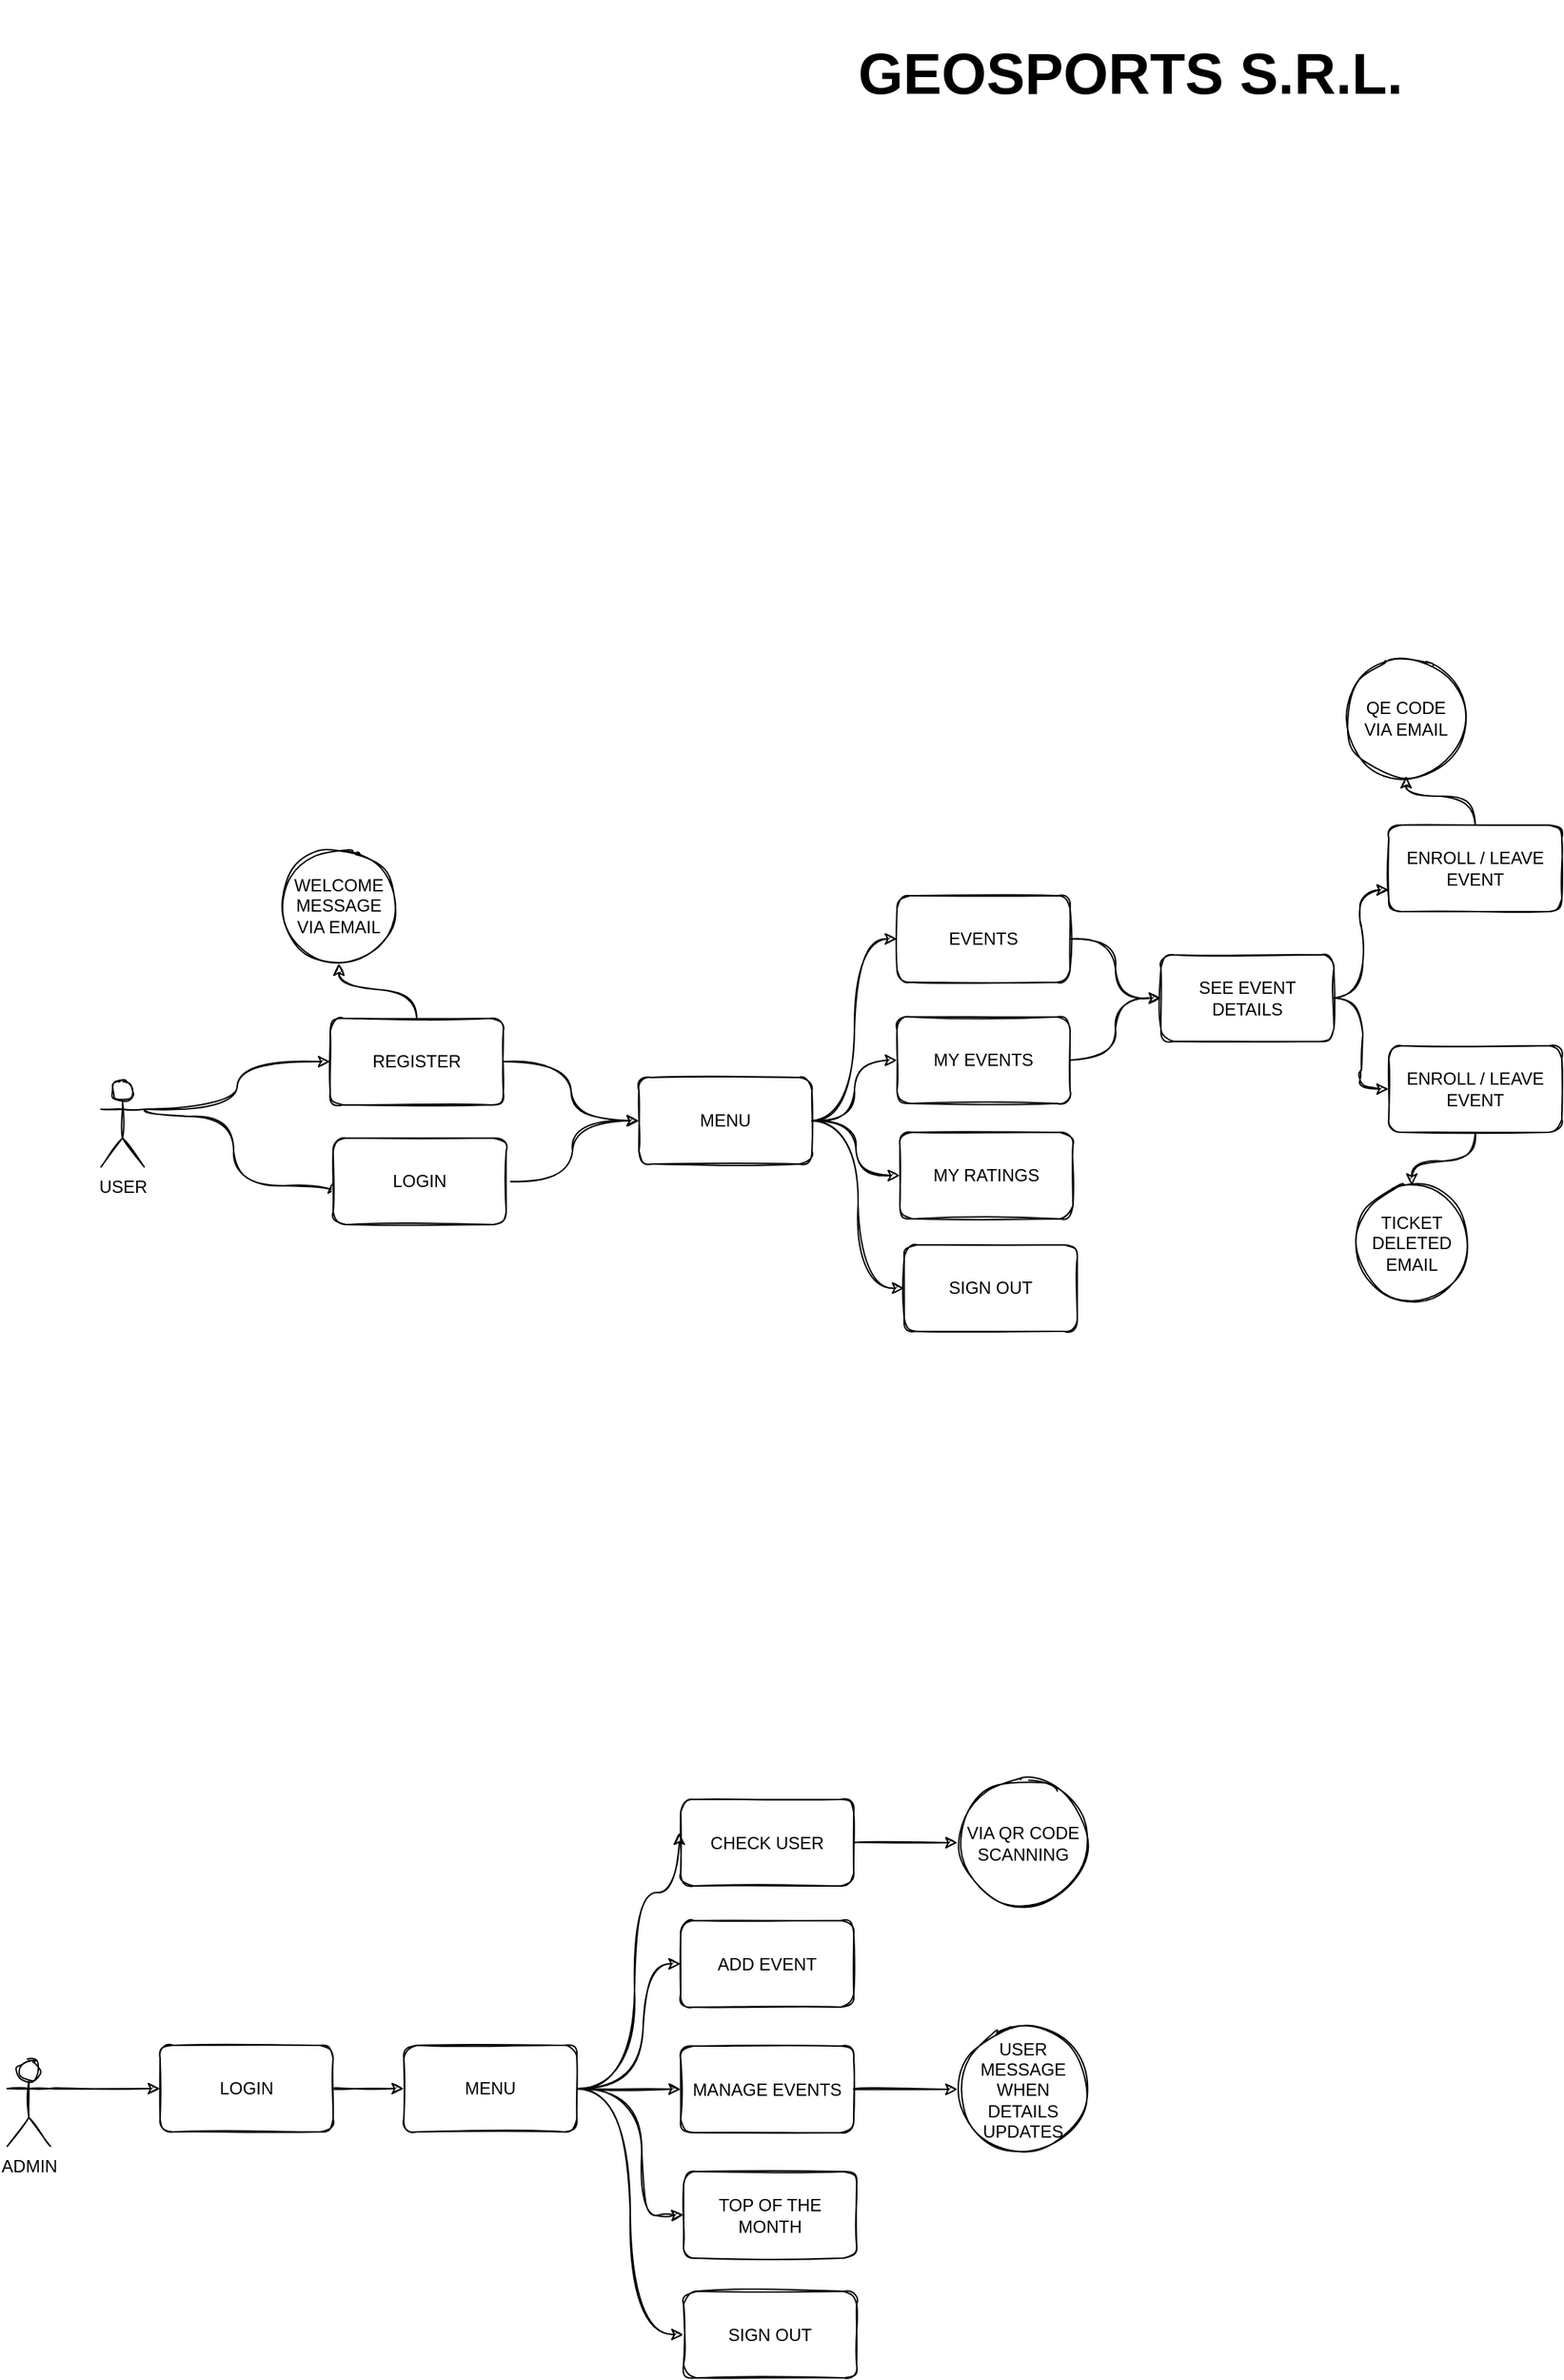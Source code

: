 <mxfile version="18.1.3" type="device"><diagram id="VU3AlSUJJOnAMAtMM2fT" name="Page-1"><mxGraphModel dx="1641" dy="1347" grid="0" gridSize="29" guides="1" tooltips="1" connect="1" arrows="1" fold="1" page="0" pageScale="1" pageWidth="850" pageHeight="1100" math="0" shadow="0"><root><mxCell id="0"/><mxCell id="1" parent="0"/><mxCell id="59QvP1uvpDmldnTHYQwH-15" style="edgeStyle=orthogonalEdgeStyle;orthogonalLoop=1;jettySize=auto;html=1;exitX=1;exitY=0.5;exitDx=0;exitDy=0;entryX=0;entryY=0.5;entryDx=0;entryDy=0;fontSize=13;curved=1;sketch=1;" parent="1" source="59QvP1uvpDmldnTHYQwH-2" target="59QvP1uvpDmldnTHYQwH-14" edge="1"><mxGeometry relative="1" as="geometry"/></mxCell><mxCell id="HDRgqJoIDJQYMZm_mFgl-2" style="edgeStyle=orthogonalEdgeStyle;orthogonalLoop=1;jettySize=auto;html=1;exitX=0.5;exitY=0;exitDx=0;exitDy=0;curved=1;sketch=1;" parent="1" source="59QvP1uvpDmldnTHYQwH-2" target="HDRgqJoIDJQYMZm_mFgl-1" edge="1"><mxGeometry relative="1" as="geometry"/></mxCell><mxCell id="59QvP1uvpDmldnTHYQwH-2" value="REGISTER" style="whiteSpace=wrap;html=1;sketch=1;rounded=1;" parent="1" vertex="1"><mxGeometry x="15" y="33" width="120" height="60" as="geometry"/></mxCell><mxCell id="IykTQJylVlhp2z3ZIiHw-8" style="edgeStyle=orthogonalEdgeStyle;orthogonalLoop=1;jettySize=auto;html=1;exitX=1;exitY=0.5;exitDx=0;exitDy=0;entryX=0;entryY=0.5;entryDx=0;entryDy=0;fontSize=12;curved=1;sketch=1;" parent="1" source="59QvP1uvpDmldnTHYQwH-3" target="IykTQJylVlhp2z3ZIiHw-7" edge="1"><mxGeometry relative="1" as="geometry"/></mxCell><mxCell id="59QvP1uvpDmldnTHYQwH-3" value="LOGIN" style="whiteSpace=wrap;html=1;sketch=1;rounded=1;" parent="1" vertex="1"><mxGeometry x="-103" y="745" width="120" height="60" as="geometry"/></mxCell><mxCell id="59QvP1uvpDmldnTHYQwH-5" style="edgeStyle=orthogonalEdgeStyle;orthogonalLoop=1;jettySize=auto;html=1;exitX=1;exitY=0.333;exitDx=0;exitDy=0;exitPerimeter=0;entryX=0;entryY=0.5;entryDx=0;entryDy=0;curved=1;sketch=1;" parent="1" source="59QvP1uvpDmldnTHYQwH-4" target="59QvP1uvpDmldnTHYQwH-3" edge="1"><mxGeometry relative="1" as="geometry"/></mxCell><mxCell id="59QvP1uvpDmldnTHYQwH-4" value="ADMIN&lt;br&gt;" style="shape=umlActor;verticalLabelPosition=bottom;verticalAlign=top;html=1;outlineConnect=0;sketch=1;rounded=1;" parent="1" vertex="1"><mxGeometry x="-209" y="755" width="30" height="60" as="geometry"/></mxCell><mxCell id="59QvP1uvpDmldnTHYQwH-7" style="edgeStyle=orthogonalEdgeStyle;orthogonalLoop=1;jettySize=auto;html=1;exitX=1;exitY=0.333;exitDx=0;exitDy=0;exitPerimeter=0;entryX=0;entryY=0.5;entryDx=0;entryDy=0;curved=1;sketch=1;" parent="1" source="59QvP1uvpDmldnTHYQwH-6" target="59QvP1uvpDmldnTHYQwH-17" edge="1"><mxGeometry relative="1" as="geometry"><Array as="points"><mxPoint x="-114" y="101"/><mxPoint x="-52" y="101"/><mxPoint x="-52" y="149"/><mxPoint x="17" y="149"/></Array></mxGeometry></mxCell><mxCell id="59QvP1uvpDmldnTHYQwH-8" style="edgeStyle=orthogonalEdgeStyle;orthogonalLoop=1;jettySize=auto;html=1;exitX=1;exitY=0.333;exitDx=0;exitDy=0;exitPerimeter=0;entryX=0;entryY=0.5;entryDx=0;entryDy=0;curved=1;sketch=1;" parent="1" source="59QvP1uvpDmldnTHYQwH-6" target="59QvP1uvpDmldnTHYQwH-2" edge="1"><mxGeometry relative="1" as="geometry"/></mxCell><mxCell id="59QvP1uvpDmldnTHYQwH-6" value="USER&lt;br&gt;" style="shape=umlActor;verticalLabelPosition=bottom;verticalAlign=top;html=1;outlineConnect=0;sketch=1;rounded=1;" parent="1" vertex="1"><mxGeometry x="-144" y="76" width="30" height="60" as="geometry"/></mxCell><mxCell id="59QvP1uvpDmldnTHYQwH-9" value="ADD EVENT" style="whiteSpace=wrap;html=1;sketch=1;rounded=1;" parent="1" vertex="1"><mxGeometry x="258" y="658.5" width="120" height="60" as="geometry"/></mxCell><mxCell id="D7wxMZtpCojmyHyIouJ--17" style="edgeStyle=orthogonalEdgeStyle;curved=1;rounded=1;sketch=1;orthogonalLoop=1;jettySize=auto;html=1;exitX=1;exitY=0.5;exitDx=0;exitDy=0;entryX=0;entryY=0.5;entryDx=0;entryDy=0;" edge="1" parent="1" source="59QvP1uvpDmldnTHYQwH-11" target="D7wxMZtpCojmyHyIouJ--16"><mxGeometry relative="1" as="geometry"/></mxCell><mxCell id="59QvP1uvpDmldnTHYQwH-11" value="MANAGE EVENTS" style="whiteSpace=wrap;html=1;sketch=1;rounded=1;" parent="1" vertex="1"><mxGeometry x="258" y="745.5" width="120" height="60" as="geometry"/></mxCell><mxCell id="59QvP1uvpDmldnTHYQwH-12" value="&lt;font style=&quot;font-size: 40px;&quot;&gt;GEOSPORTS S.R.L.&lt;/font&gt;" style="text;html=1;align=center;verticalAlign=middle;whiteSpace=wrap;fontStyle=1;fontSize=40;sketch=1;rounded=1;" parent="1" vertex="1"><mxGeometry x="301" y="-673" width="538" height="100" as="geometry"/></mxCell><mxCell id="D7wxMZtpCojmyHyIouJ--2" style="edgeStyle=orthogonalEdgeStyle;rounded=1;orthogonalLoop=1;jettySize=auto;html=1;exitX=1;exitY=0.5;exitDx=0;exitDy=0;entryX=0;entryY=0.5;entryDx=0;entryDy=0;curved=1;sketch=1;" edge="1" parent="1" source="59QvP1uvpDmldnTHYQwH-14" target="D7wxMZtpCojmyHyIouJ--1"><mxGeometry relative="1" as="geometry"/></mxCell><mxCell id="D7wxMZtpCojmyHyIouJ--24" style="edgeStyle=orthogonalEdgeStyle;curved=1;rounded=1;sketch=1;orthogonalLoop=1;jettySize=auto;html=1;exitX=1;exitY=0.5;exitDx=0;exitDy=0;entryX=0;entryY=0.5;entryDx=0;entryDy=0;" edge="1" parent="1" source="59QvP1uvpDmldnTHYQwH-14" target="D7wxMZtpCojmyHyIouJ--3"><mxGeometry relative="1" as="geometry"/></mxCell><mxCell id="D7wxMZtpCojmyHyIouJ--25" style="edgeStyle=orthogonalEdgeStyle;curved=1;rounded=1;sketch=1;orthogonalLoop=1;jettySize=auto;html=1;exitX=1;exitY=0.5;exitDx=0;exitDy=0;entryX=0;entryY=0.5;entryDx=0;entryDy=0;" edge="1" parent="1" source="59QvP1uvpDmldnTHYQwH-14" target="D7wxMZtpCojmyHyIouJ--20"><mxGeometry relative="1" as="geometry"/></mxCell><mxCell id="D7wxMZtpCojmyHyIouJ--26" style="edgeStyle=orthogonalEdgeStyle;curved=1;rounded=1;sketch=1;orthogonalLoop=1;jettySize=auto;html=1;exitX=1;exitY=0.5;exitDx=0;exitDy=0;entryX=0;entryY=0.5;entryDx=0;entryDy=0;" edge="1" parent="1" source="59QvP1uvpDmldnTHYQwH-14" target="59QvP1uvpDmldnTHYQwH-18"><mxGeometry relative="1" as="geometry"/></mxCell><mxCell id="59QvP1uvpDmldnTHYQwH-14" value="MENU" style="whiteSpace=wrap;html=1;sketch=1;rounded=1;" parent="1" vertex="1"><mxGeometry x="229" y="74" width="120" height="60" as="geometry"/></mxCell><mxCell id="D7wxMZtpCojmyHyIouJ--15" style="edgeStyle=orthogonalEdgeStyle;curved=1;rounded=1;sketch=1;orthogonalLoop=1;jettySize=auto;html=1;exitX=1;exitY=0.5;exitDx=0;exitDy=0;entryX=0;entryY=0.5;entryDx=0;entryDy=0;" edge="1" parent="1" source="59QvP1uvpDmldnTHYQwH-17" target="59QvP1uvpDmldnTHYQwH-14"><mxGeometry relative="1" as="geometry"/></mxCell><mxCell id="59QvP1uvpDmldnTHYQwH-17" value="LOGIN" style="whiteSpace=wrap;html=1;sketch=1;rounded=1;" parent="1" vertex="1"><mxGeometry x="17" y="116" width="120" height="60" as="geometry"/></mxCell><mxCell id="O3Fkr6ZYe0m7NWBWwjO8-2" style="edgeStyle=orthogonalEdgeStyle;orthogonalLoop=1;jettySize=auto;html=1;exitX=1;exitY=0.5;exitDx=0;exitDy=0;entryX=0;entryY=0.5;entryDx=0;entryDy=0;curved=1;sketch=1;" parent="1" source="59QvP1uvpDmldnTHYQwH-18" target="O3Fkr6ZYe0m7NWBWwjO8-1" edge="1"><mxGeometry relative="1" as="geometry"/></mxCell><mxCell id="O3Fkr6ZYe0m7NWBWwjO8-12" style="edgeStyle=orthogonalEdgeStyle;orthogonalLoop=1;jettySize=auto;html=1;entryX=0;entryY=0.75;entryDx=0;entryDy=0;curved=1;sketch=1;" parent="1" source="O3Fkr6ZYe0m7NWBWwjO8-1" target="O3Fkr6ZYe0m7NWBWwjO8-11" edge="1"><mxGeometry relative="1" as="geometry"/></mxCell><mxCell id="59QvP1uvpDmldnTHYQwH-18" value="EVENTS" style="whiteSpace=wrap;html=1;sketch=1;rounded=1;" parent="1" vertex="1"><mxGeometry x="408" y="-52" width="120" height="60" as="geometry"/></mxCell><mxCell id="D7wxMZtpCojmyHyIouJ--10" style="edgeStyle=orthogonalEdgeStyle;curved=1;rounded=1;sketch=1;orthogonalLoop=1;jettySize=auto;html=1;exitX=1;exitY=0.5;exitDx=0;exitDy=0;entryX=0;entryY=0.5;entryDx=0;entryDy=0;" edge="1" parent="1" source="O3Fkr6ZYe0m7NWBWwjO8-1" target="D7wxMZtpCojmyHyIouJ--9"><mxGeometry relative="1" as="geometry"/></mxCell><mxCell id="O3Fkr6ZYe0m7NWBWwjO8-1" value="SEE EVENT DETAILS" style="whiteSpace=wrap;html=1;sketch=1;rounded=1;" parent="1" vertex="1"><mxGeometry x="591" y="-11" width="120" height="60" as="geometry"/></mxCell><mxCell id="O3Fkr6ZYe0m7NWBWwjO8-9" value="QE CODE VIA EMAIL" style="ellipse;whiteSpace=wrap;html=1;aspect=fixed;sketch=1;rounded=1;" parent="1" vertex="1"><mxGeometry x="721" y="-215" width="80" height="80" as="geometry"/></mxCell><mxCell id="D7wxMZtpCojmyHyIouJ--11" style="edgeStyle=orthogonalEdgeStyle;curved=1;rounded=1;sketch=1;orthogonalLoop=1;jettySize=auto;html=1;exitX=0.5;exitY=0;exitDx=0;exitDy=0;entryX=0.5;entryY=1;entryDx=0;entryDy=0;" edge="1" parent="1" source="O3Fkr6ZYe0m7NWBWwjO8-11" target="O3Fkr6ZYe0m7NWBWwjO8-9"><mxGeometry relative="1" as="geometry"/></mxCell><mxCell id="O3Fkr6ZYe0m7NWBWwjO8-11" value="ENROLL / LEAVE EVENT" style="whiteSpace=wrap;html=1;sketch=1;rounded=1;" parent="1" vertex="1"><mxGeometry x="749" y="-101" width="120" height="60" as="geometry"/></mxCell><mxCell id="HDRgqJoIDJQYMZm_mFgl-1" value="WELCOME MESSAGE VIA EMAIL" style="ellipse;whiteSpace=wrap;html=1;aspect=fixed;sketch=1;rounded=1;" parent="1" vertex="1"><mxGeometry x="-19" y="-85" width="80" height="80" as="geometry"/></mxCell><mxCell id="D7wxMZtpCojmyHyIouJ--19" style="edgeStyle=orthogonalEdgeStyle;curved=1;rounded=1;sketch=1;orthogonalLoop=1;jettySize=auto;html=1;exitX=1;exitY=0.5;exitDx=0;exitDy=0;" edge="1" parent="1" source="HDRgqJoIDJQYMZm_mFgl-3" target="D7wxMZtpCojmyHyIouJ--18"><mxGeometry relative="1" as="geometry"/></mxCell><mxCell id="HDRgqJoIDJQYMZm_mFgl-3" value="CHECK USER" style="whiteSpace=wrap;html=1;sketch=1;rounded=1;" parent="1" vertex="1"><mxGeometry x="258" y="574.5" width="120" height="60" as="geometry"/></mxCell><mxCell id="IykTQJylVlhp2z3ZIiHw-9" style="edgeStyle=orthogonalEdgeStyle;orthogonalLoop=1;jettySize=auto;html=1;exitX=1;exitY=0.5;exitDx=0;exitDy=0;entryX=-0.008;entryY=0.383;entryDx=0;entryDy=0;entryPerimeter=0;fontSize=12;curved=1;sketch=1;" parent="1" source="IykTQJylVlhp2z3ZIiHw-7" target="HDRgqJoIDJQYMZm_mFgl-3" edge="1"><mxGeometry relative="1" as="geometry"><mxPoint x="188.0" y="707" as="sourcePoint"/><Array as="points"><mxPoint x="226" y="775"/><mxPoint x="226" y="639"/></Array></mxGeometry></mxCell><mxCell id="IykTQJylVlhp2z3ZIiHw-10" style="edgeStyle=orthogonalEdgeStyle;orthogonalLoop=1;jettySize=auto;html=1;exitX=1;exitY=0.5;exitDx=0;exitDy=0;entryX=0;entryY=0.5;entryDx=0;entryDy=0;fontSize=12;curved=1;sketch=1;" parent="1" source="IykTQJylVlhp2z3ZIiHw-7" target="59QvP1uvpDmldnTHYQwH-9" edge="1"><mxGeometry relative="1" as="geometry"><mxPoint x="188.0" y="737" as="sourcePoint"/><Array as="points"><mxPoint x="232" y="775"/><mxPoint x="232" y="689"/></Array></mxGeometry></mxCell><mxCell id="IykTQJylVlhp2z3ZIiHw-11" style="edgeStyle=orthogonalEdgeStyle;orthogonalLoop=1;jettySize=auto;html=1;exitX=1;exitY=0.5;exitDx=0;exitDy=0;entryX=0;entryY=0.5;entryDx=0;entryDy=0;fontSize=12;curved=1;sketch=1;" parent="1" source="IykTQJylVlhp2z3ZIiHw-7" target="59QvP1uvpDmldnTHYQwH-11" edge="1"><mxGeometry relative="1" as="geometry"><mxPoint x="188.0" y="767" as="sourcePoint"/></mxGeometry></mxCell><mxCell id="D7wxMZtpCojmyHyIouJ--8" style="edgeStyle=orthogonalEdgeStyle;rounded=1;orthogonalLoop=1;jettySize=auto;html=1;exitX=1;exitY=0.5;exitDx=0;exitDy=0;entryX=0;entryY=0.5;entryDx=0;entryDy=0;curved=1;sketch=1;" edge="1" parent="1" source="IykTQJylVlhp2z3ZIiHw-7" target="D7wxMZtpCojmyHyIouJ--7"><mxGeometry relative="1" as="geometry"><Array as="points"><mxPoint x="231" y="775"/><mxPoint x="231" y="863"/><mxPoint x="251" y="863"/></Array></mxGeometry></mxCell><mxCell id="D7wxMZtpCojmyHyIouJ--23" style="edgeStyle=orthogonalEdgeStyle;curved=1;rounded=1;sketch=1;orthogonalLoop=1;jettySize=auto;html=1;exitX=1;exitY=0.5;exitDx=0;exitDy=0;entryX=0;entryY=0.5;entryDx=0;entryDy=0;" edge="1" parent="1" source="IykTQJylVlhp2z3ZIiHw-7" target="D7wxMZtpCojmyHyIouJ--22"><mxGeometry relative="1" as="geometry"/></mxCell><mxCell id="IykTQJylVlhp2z3ZIiHw-7" value="MENU" style="whiteSpace=wrap;html=1;sketch=1;rounded=1;" parent="1" vertex="1"><mxGeometry x="66" y="745" width="120" height="60" as="geometry"/></mxCell><mxCell id="D7wxMZtpCojmyHyIouJ--6" style="edgeStyle=orthogonalEdgeStyle;rounded=1;orthogonalLoop=1;jettySize=auto;html=1;exitX=1;exitY=0.5;exitDx=0;exitDy=0;entryX=0;entryY=0.5;entryDx=0;entryDy=0;curved=1;sketch=1;" edge="1" parent="1" source="D7wxMZtpCojmyHyIouJ--1" target="O3Fkr6ZYe0m7NWBWwjO8-1"><mxGeometry relative="1" as="geometry"/></mxCell><mxCell id="D7wxMZtpCojmyHyIouJ--1" value="MY EVENTS" style="whiteSpace=wrap;html=1;sketch=1;rounded=1;" vertex="1" parent="1"><mxGeometry x="408" y="32" width="120" height="60" as="geometry"/></mxCell><mxCell id="D7wxMZtpCojmyHyIouJ--3" value="MY RATINGS" style="whiteSpace=wrap;html=1;sketch=1;rounded=1;" vertex="1" parent="1"><mxGeometry x="410" y="112" width="120" height="60" as="geometry"/></mxCell><mxCell id="D7wxMZtpCojmyHyIouJ--7" value="TOP OF THE MONTH" style="whiteSpace=wrap;html=1;sketch=1;rounded=1;" vertex="1" parent="1"><mxGeometry x="260" y="832.5" width="120" height="60" as="geometry"/></mxCell><mxCell id="D7wxMZtpCojmyHyIouJ--13" style="edgeStyle=orthogonalEdgeStyle;curved=1;rounded=1;sketch=1;orthogonalLoop=1;jettySize=auto;html=1;" edge="1" parent="1" source="D7wxMZtpCojmyHyIouJ--9" target="D7wxMZtpCojmyHyIouJ--12"><mxGeometry relative="1" as="geometry"/></mxCell><mxCell id="D7wxMZtpCojmyHyIouJ--9" value="ENROLL / LEAVE EVENT" style="whiteSpace=wrap;html=1;sketch=1;rounded=1;" vertex="1" parent="1"><mxGeometry x="749" y="52" width="120" height="60" as="geometry"/></mxCell><mxCell id="D7wxMZtpCojmyHyIouJ--12" value="TICKET DELETED EMAIL" style="ellipse;whiteSpace=wrap;html=1;aspect=fixed;sketch=1;rounded=1;" vertex="1" parent="1"><mxGeometry x="725" y="149" width="80" height="80" as="geometry"/></mxCell><mxCell id="D7wxMZtpCojmyHyIouJ--16" value="USER MESSAGE WHEN DETAILS UPDATES" style="ellipse;whiteSpace=wrap;html=1;aspect=fixed;sketch=1;rounded=1;" vertex="1" parent="1"><mxGeometry x="450" y="730" width="91" height="91" as="geometry"/></mxCell><mxCell id="D7wxMZtpCojmyHyIouJ--18" value="VIA QR CODE SCANNING" style="ellipse;whiteSpace=wrap;html=1;aspect=fixed;sketch=1;rounded=1;" vertex="1" parent="1"><mxGeometry x="450" y="559" width="91" height="91" as="geometry"/></mxCell><mxCell id="D7wxMZtpCojmyHyIouJ--20" value="SIGN OUT" style="whiteSpace=wrap;html=1;sketch=1;rounded=1;" vertex="1" parent="1"><mxGeometry x="413" y="190" width="120" height="60" as="geometry"/></mxCell><mxCell id="D7wxMZtpCojmyHyIouJ--22" value="SIGN OUT" style="whiteSpace=wrap;html=1;sketch=1;rounded=1;" vertex="1" parent="1"><mxGeometry x="260" y="915.5" width="120" height="60" as="geometry"/></mxCell></root></mxGraphModel></diagram></mxfile>